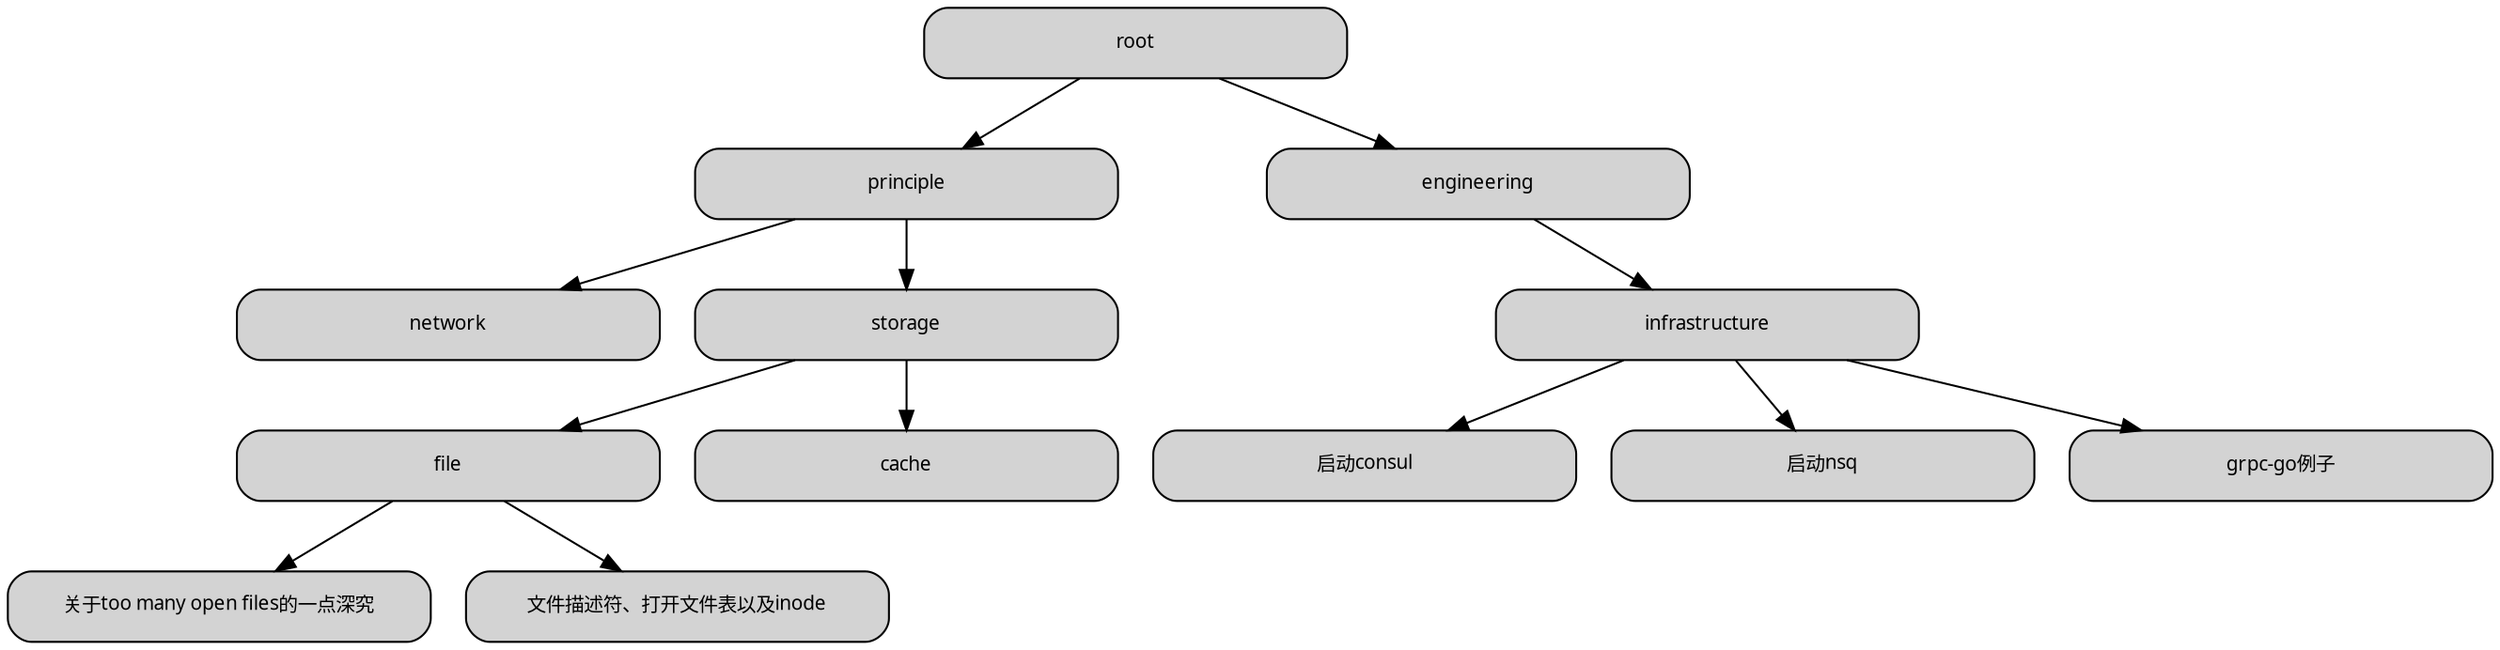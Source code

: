 digraph forest {
	
	style="rounded,filled"

	{
		node [shape="box", style="rounded,filled", fixedsize=true, width=3, height=0.5, fontname="Futura", fontsize=10]
		root
		principle
		network
		storage
		file
		cache
		engineering
		infrastructure

		a_slight_dive_into_too_many_open_files [label = "关于too many open files的一点深究" URL="https://github.com/changjixiong/program_forest/blob/master/root/principle/storage/file/a_slight_dive_into_too_many_open_files.md"]
		fd_openfiletable_and_inode [label = "文件描述符、打开文件表以及inode" URL="https://github.com/changjixiong/program_forest/blob/master/root/principle/storage/file/fd_openfiletable_and_inode.md"]

		start_a_consul [label = "启动consul" URL="https://github.com/changjixiong/program_forest/blob/master/root/engineering/infrastructure/start-a-consul.md"]
		start_a_nsq [label = "启动nsq" URL="https://github.com/changjixiong/program_forest/blob/master/root/engineering/infrastructure/start-a-nsq.md"]
		a_example_of_grpc_go [label = "grpc-go例子" URL="https://github.com/changjixiong/program_forest/blob/master/root/engineering/infrastructure/a_example_of_grpc_go.md"]


	}

	root -> principle
	root -> engineering

	principle ->network
	principle ->storage

	engineering -> infrastructure

	storage->file
	storage->cache


	infrastructure -> start_a_consul
	infrastructure -> start_a_nsq
	infrastructure -> a_example_of_grpc_go

	file -> a_slight_dive_into_too_many_open_files
	file -> fd_openfiletable_and_inode

}